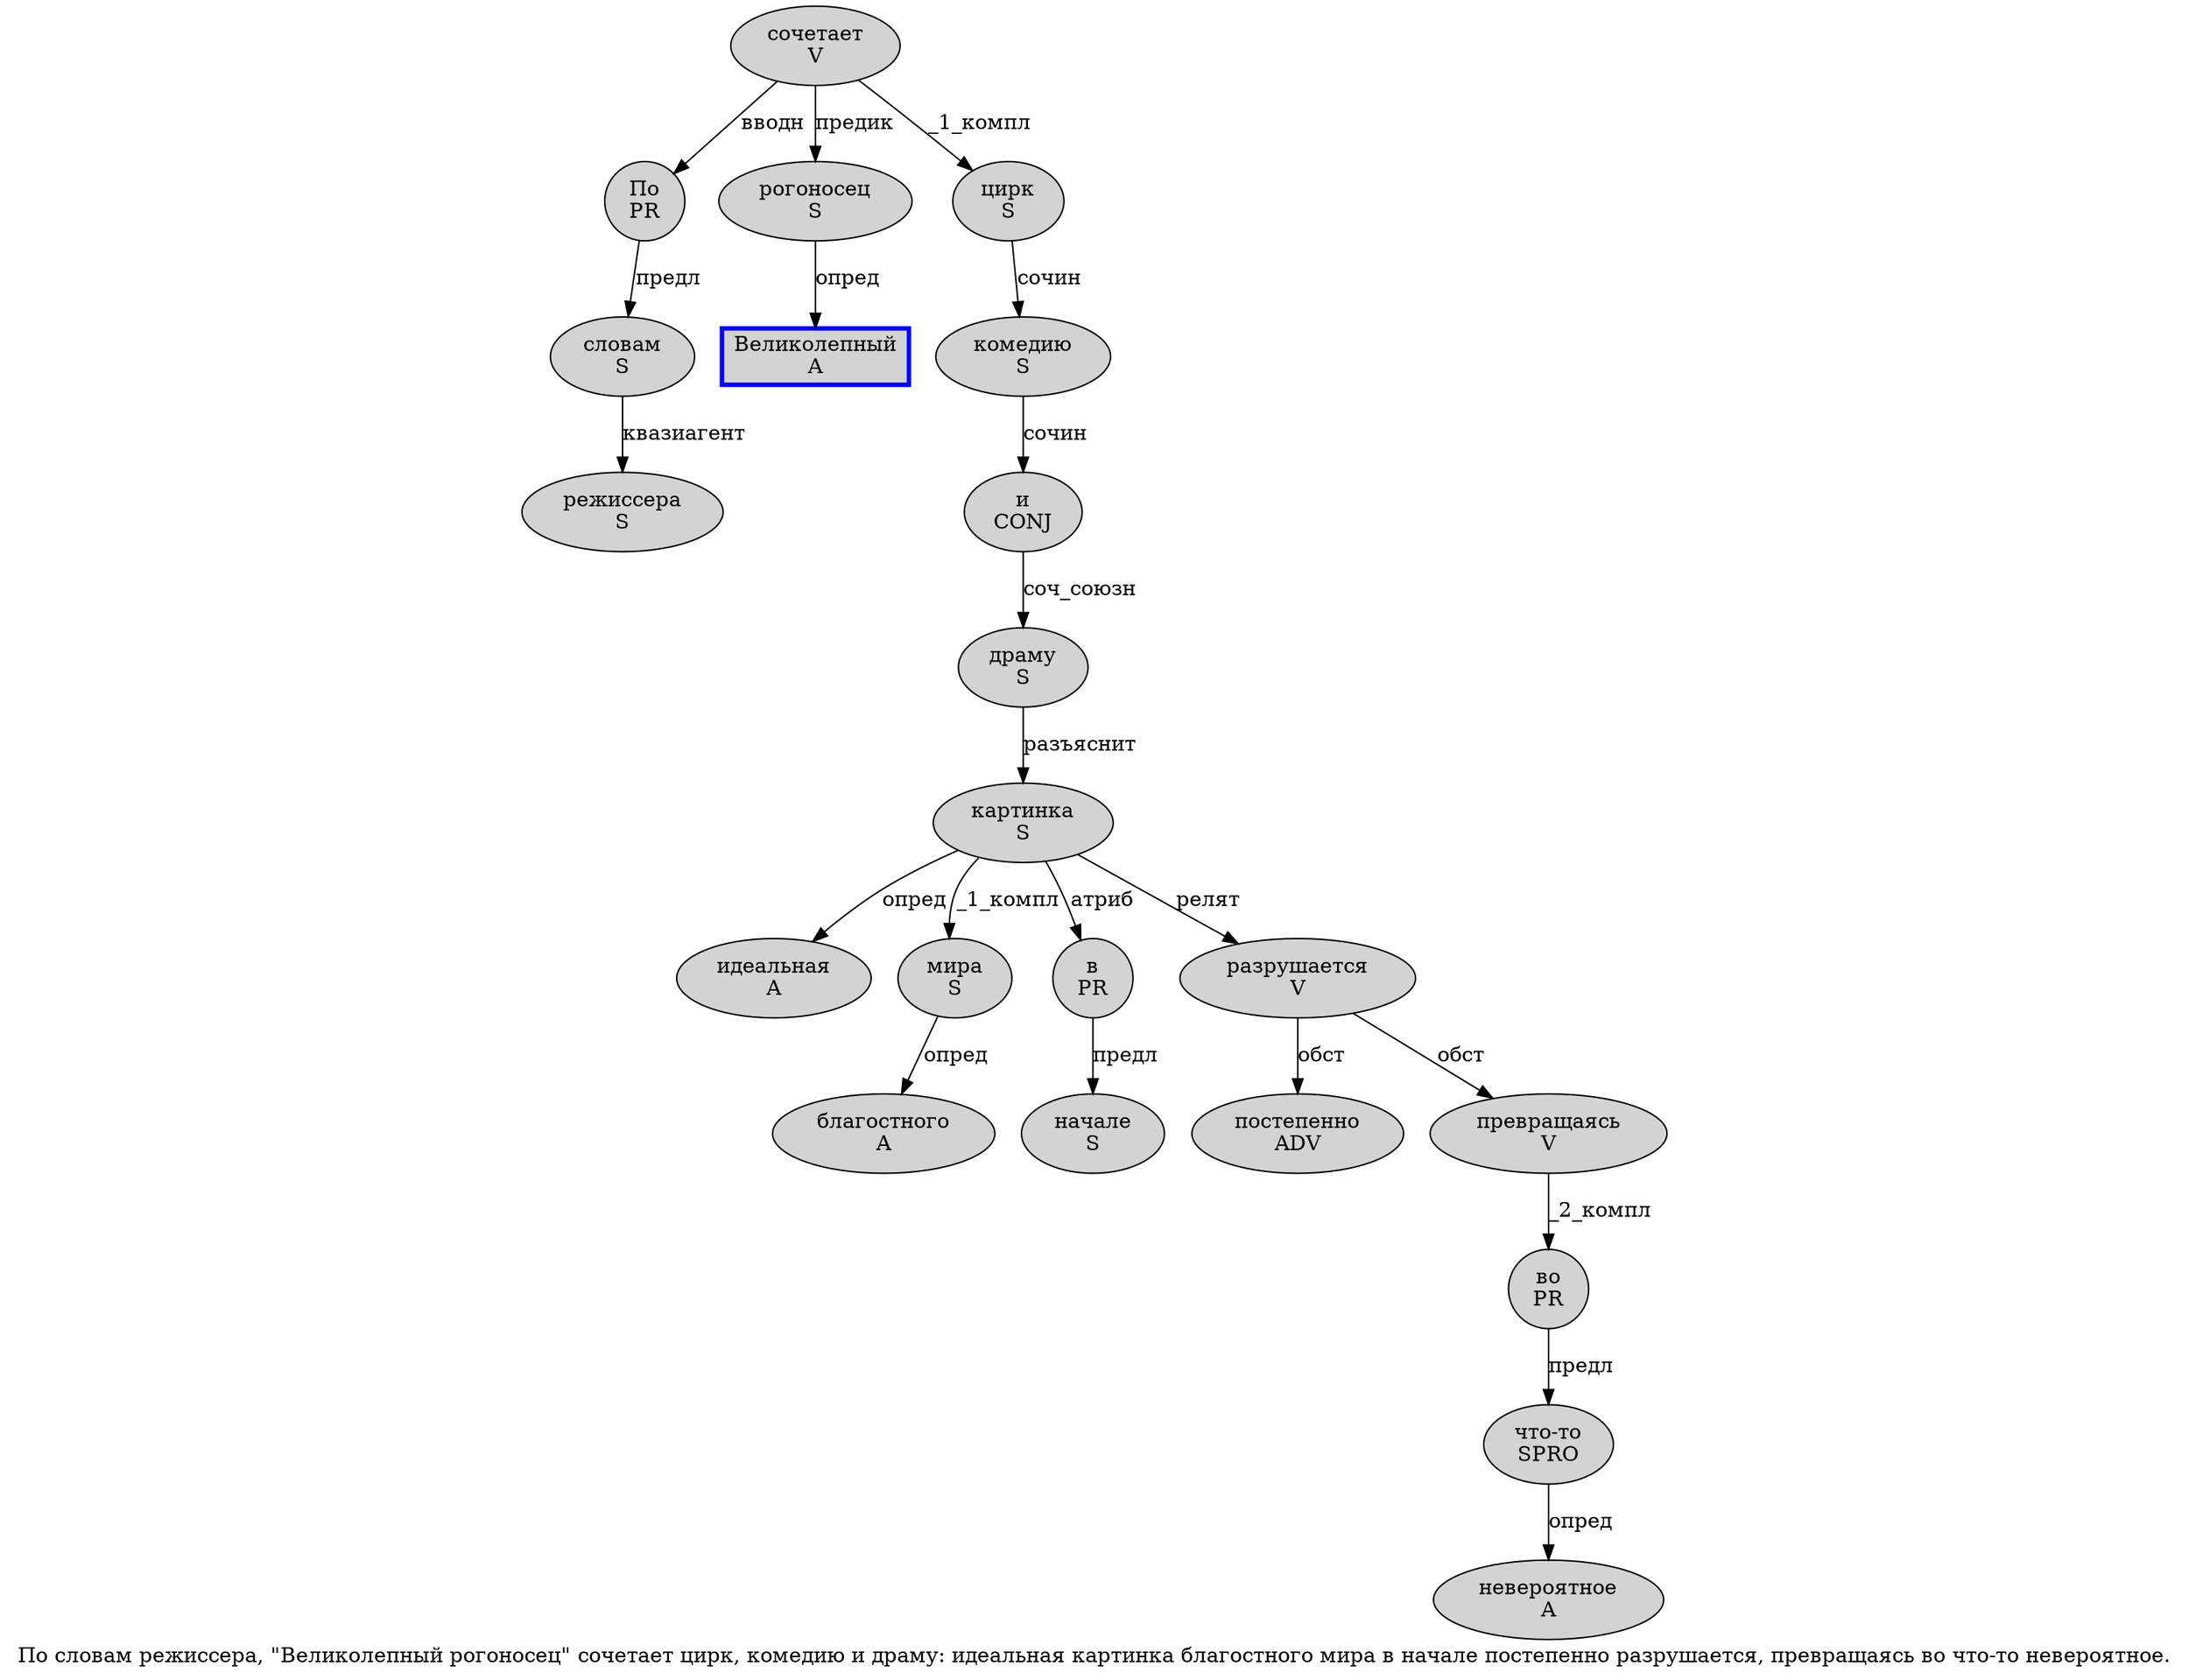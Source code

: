 digraph SENTENCE_249 {
	graph [label="По словам режиссера, \"Великолепный рогоносец\" сочетает цирк, комедию и драму: идеальная картинка благостного мира в начале постепенно разрушается, превращаясь во что-то невероятное."]
	node [style=filled]
		0 [label="По
PR" color="" fillcolor=lightgray penwidth=1 shape=ellipse]
		1 [label="словам
S" color="" fillcolor=lightgray penwidth=1 shape=ellipse]
		2 [label="режиссера
S" color="" fillcolor=lightgray penwidth=1 shape=ellipse]
		5 [label="Великолепный
A" color=blue fillcolor=lightgray penwidth=3 shape=box]
		6 [label="рогоносец
S" color="" fillcolor=lightgray penwidth=1 shape=ellipse]
		8 [label="сочетает
V" color="" fillcolor=lightgray penwidth=1 shape=ellipse]
		9 [label="цирк
S" color="" fillcolor=lightgray penwidth=1 shape=ellipse]
		11 [label="комедию
S" color="" fillcolor=lightgray penwidth=1 shape=ellipse]
		12 [label="и
CONJ" color="" fillcolor=lightgray penwidth=1 shape=ellipse]
		13 [label="драму
S" color="" fillcolor=lightgray penwidth=1 shape=ellipse]
		15 [label="идеальная
A" color="" fillcolor=lightgray penwidth=1 shape=ellipse]
		16 [label="картинка
S" color="" fillcolor=lightgray penwidth=1 shape=ellipse]
		17 [label="благостного
A" color="" fillcolor=lightgray penwidth=1 shape=ellipse]
		18 [label="мира
S" color="" fillcolor=lightgray penwidth=1 shape=ellipse]
		19 [label="в
PR" color="" fillcolor=lightgray penwidth=1 shape=ellipse]
		20 [label="начале
S" color="" fillcolor=lightgray penwidth=1 shape=ellipse]
		21 [label="постепенно
ADV" color="" fillcolor=lightgray penwidth=1 shape=ellipse]
		22 [label="разрушается
V" color="" fillcolor=lightgray penwidth=1 shape=ellipse]
		24 [label="превращаясь
V" color="" fillcolor=lightgray penwidth=1 shape=ellipse]
		25 [label="во
PR" color="" fillcolor=lightgray penwidth=1 shape=ellipse]
		26 [label="что-то
SPRO" color="" fillcolor=lightgray penwidth=1 shape=ellipse]
		27 [label="невероятное
A" color="" fillcolor=lightgray penwidth=1 shape=ellipse]
			1 -> 2 [label="квазиагент"]
			18 -> 17 [label="опред"]
			25 -> 26 [label="предл"]
			19 -> 20 [label="предл"]
			24 -> 25 [label="_2_компл"]
			22 -> 21 [label="обст"]
			22 -> 24 [label="обст"]
			11 -> 12 [label="сочин"]
			26 -> 27 [label="опред"]
			12 -> 13 [label="соч_союзн"]
			6 -> 5 [label="опред"]
			16 -> 15 [label="опред"]
			16 -> 18 [label="_1_компл"]
			16 -> 19 [label="атриб"]
			16 -> 22 [label="релят"]
			9 -> 11 [label="сочин"]
			0 -> 1 [label="предл"]
			8 -> 0 [label="вводн"]
			8 -> 6 [label="предик"]
			8 -> 9 [label="_1_компл"]
			13 -> 16 [label="разъяснит"]
}